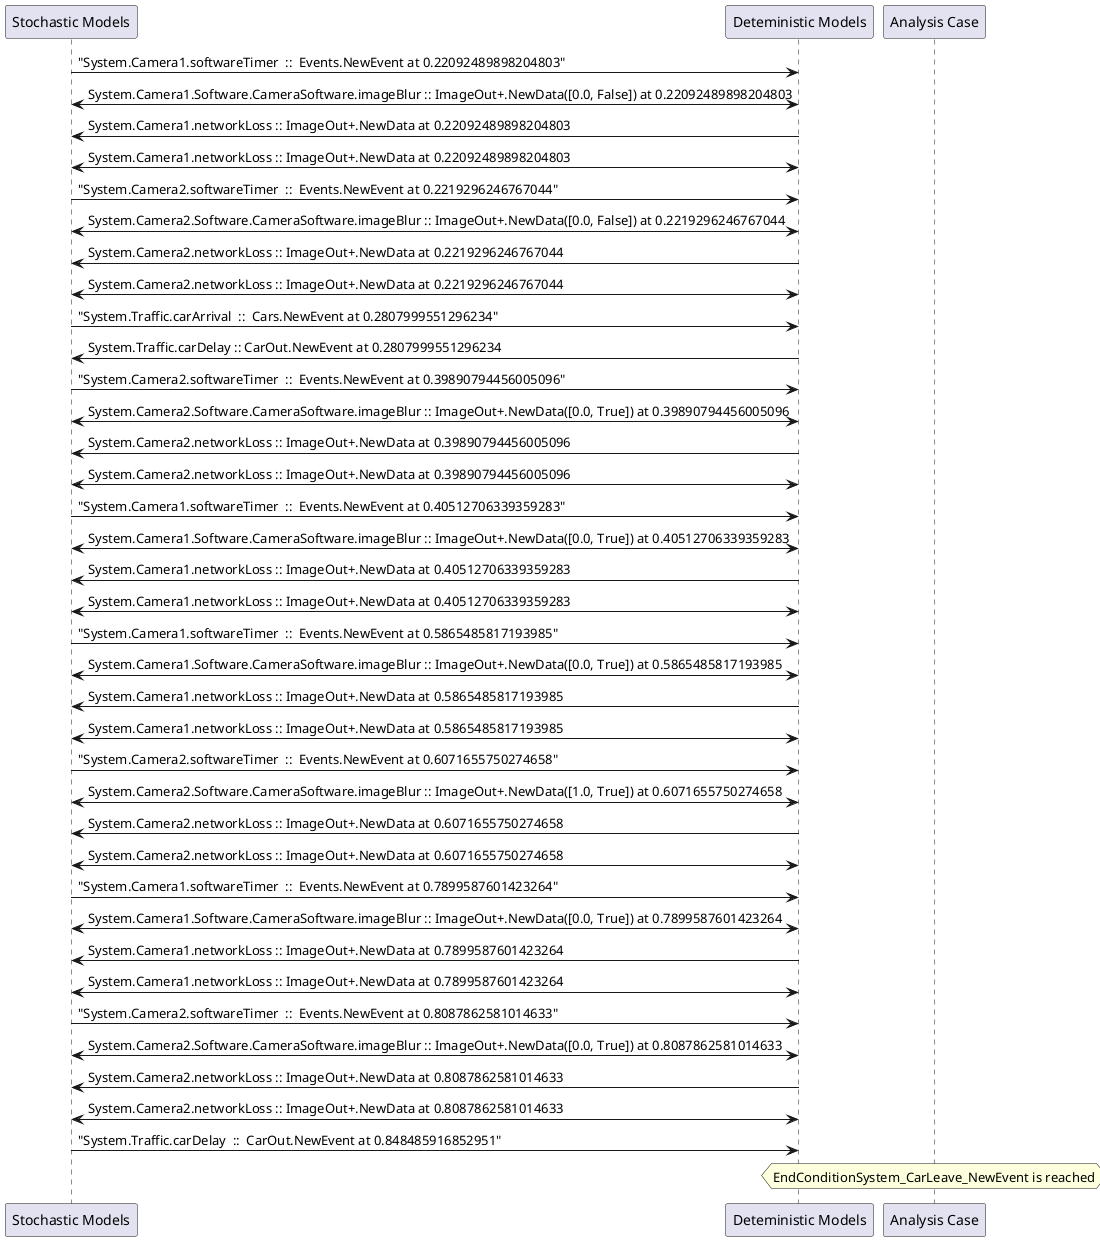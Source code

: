 
	@startuml
	participant "Stochastic Models" as stochmodel
	participant "Deteministic Models" as detmodel
	participant "Analysis Case" as analysis
	{4641_stop} stochmodel -> detmodel : "System.Camera1.softwareTimer  ::  Events.NewEvent at 0.22092489898204803"
detmodel <-> stochmodel : System.Camera1.Software.CameraSoftware.imageBlur :: ImageOut+.NewData([0.0, False]) at 0.22092489898204803
detmodel -> stochmodel : System.Camera1.networkLoss :: ImageOut+.NewData at 0.22092489898204803
detmodel <-> stochmodel : System.Camera1.networkLoss :: ImageOut+.NewData at 0.22092489898204803
{4657_stop} stochmodel -> detmodel : "System.Camera2.softwareTimer  ::  Events.NewEvent at 0.2219296246767044"
detmodel <-> stochmodel : System.Camera2.Software.CameraSoftware.imageBlur :: ImageOut+.NewData([0.0, False]) at 0.2219296246767044
detmodel -> stochmodel : System.Camera2.networkLoss :: ImageOut+.NewData at 0.2219296246767044
detmodel <-> stochmodel : System.Camera2.networkLoss :: ImageOut+.NewData at 0.2219296246767044
{4673_stop} stochmodel -> detmodel : "System.Traffic.carArrival  ::  Cars.NewEvent at 0.2807999551296234"
{4677_start} detmodel -> stochmodel : System.Traffic.carDelay :: CarOut.NewEvent at 0.2807999551296234
{4658_stop} stochmodel -> detmodel : "System.Camera2.softwareTimer  ::  Events.NewEvent at 0.39890794456005096"
detmodel <-> stochmodel : System.Camera2.Software.CameraSoftware.imageBlur :: ImageOut+.NewData([0.0, True]) at 0.39890794456005096
detmodel -> stochmodel : System.Camera2.networkLoss :: ImageOut+.NewData at 0.39890794456005096
detmodel <-> stochmodel : System.Camera2.networkLoss :: ImageOut+.NewData at 0.39890794456005096
{4642_stop} stochmodel -> detmodel : "System.Camera1.softwareTimer  ::  Events.NewEvent at 0.40512706339359283"
detmodel <-> stochmodel : System.Camera1.Software.CameraSoftware.imageBlur :: ImageOut+.NewData([0.0, True]) at 0.40512706339359283
detmodel -> stochmodel : System.Camera1.networkLoss :: ImageOut+.NewData at 0.40512706339359283
detmodel <-> stochmodel : System.Camera1.networkLoss :: ImageOut+.NewData at 0.40512706339359283
{4643_stop} stochmodel -> detmodel : "System.Camera1.softwareTimer  ::  Events.NewEvent at 0.5865485817193985"
detmodel <-> stochmodel : System.Camera1.Software.CameraSoftware.imageBlur :: ImageOut+.NewData([0.0, True]) at 0.5865485817193985
detmodel -> stochmodel : System.Camera1.networkLoss :: ImageOut+.NewData at 0.5865485817193985
detmodel <-> stochmodel : System.Camera1.networkLoss :: ImageOut+.NewData at 0.5865485817193985
{4659_stop} stochmodel -> detmodel : "System.Camera2.softwareTimer  ::  Events.NewEvent at 0.6071655750274658"
detmodel <-> stochmodel : System.Camera2.Software.CameraSoftware.imageBlur :: ImageOut+.NewData([1.0, True]) at 0.6071655750274658
detmodel -> stochmodel : System.Camera2.networkLoss :: ImageOut+.NewData at 0.6071655750274658
detmodel <-> stochmodel : System.Camera2.networkLoss :: ImageOut+.NewData at 0.6071655750274658
{4644_stop} stochmodel -> detmodel : "System.Camera1.softwareTimer  ::  Events.NewEvent at 0.7899587601423264"
detmodel <-> stochmodel : System.Camera1.Software.CameraSoftware.imageBlur :: ImageOut+.NewData([0.0, True]) at 0.7899587601423264
detmodel -> stochmodel : System.Camera1.networkLoss :: ImageOut+.NewData at 0.7899587601423264
detmodel <-> stochmodel : System.Camera1.networkLoss :: ImageOut+.NewData at 0.7899587601423264
{4660_stop} stochmodel -> detmodel : "System.Camera2.softwareTimer  ::  Events.NewEvent at 0.8087862581014633"
detmodel <-> stochmodel : System.Camera2.Software.CameraSoftware.imageBlur :: ImageOut+.NewData([0.0, True]) at 0.8087862581014633
detmodel -> stochmodel : System.Camera2.networkLoss :: ImageOut+.NewData at 0.8087862581014633
detmodel <-> stochmodel : System.Camera2.networkLoss :: ImageOut+.NewData at 0.8087862581014633
{4677_stop} stochmodel -> detmodel : "System.Traffic.carDelay  ::  CarOut.NewEvent at 0.848485916852951"
{4677_start} <-> {4677_stop} : delay
hnote over analysis 
EndConditionSystem_CarLeave_NewEvent is reached
endnote
@enduml